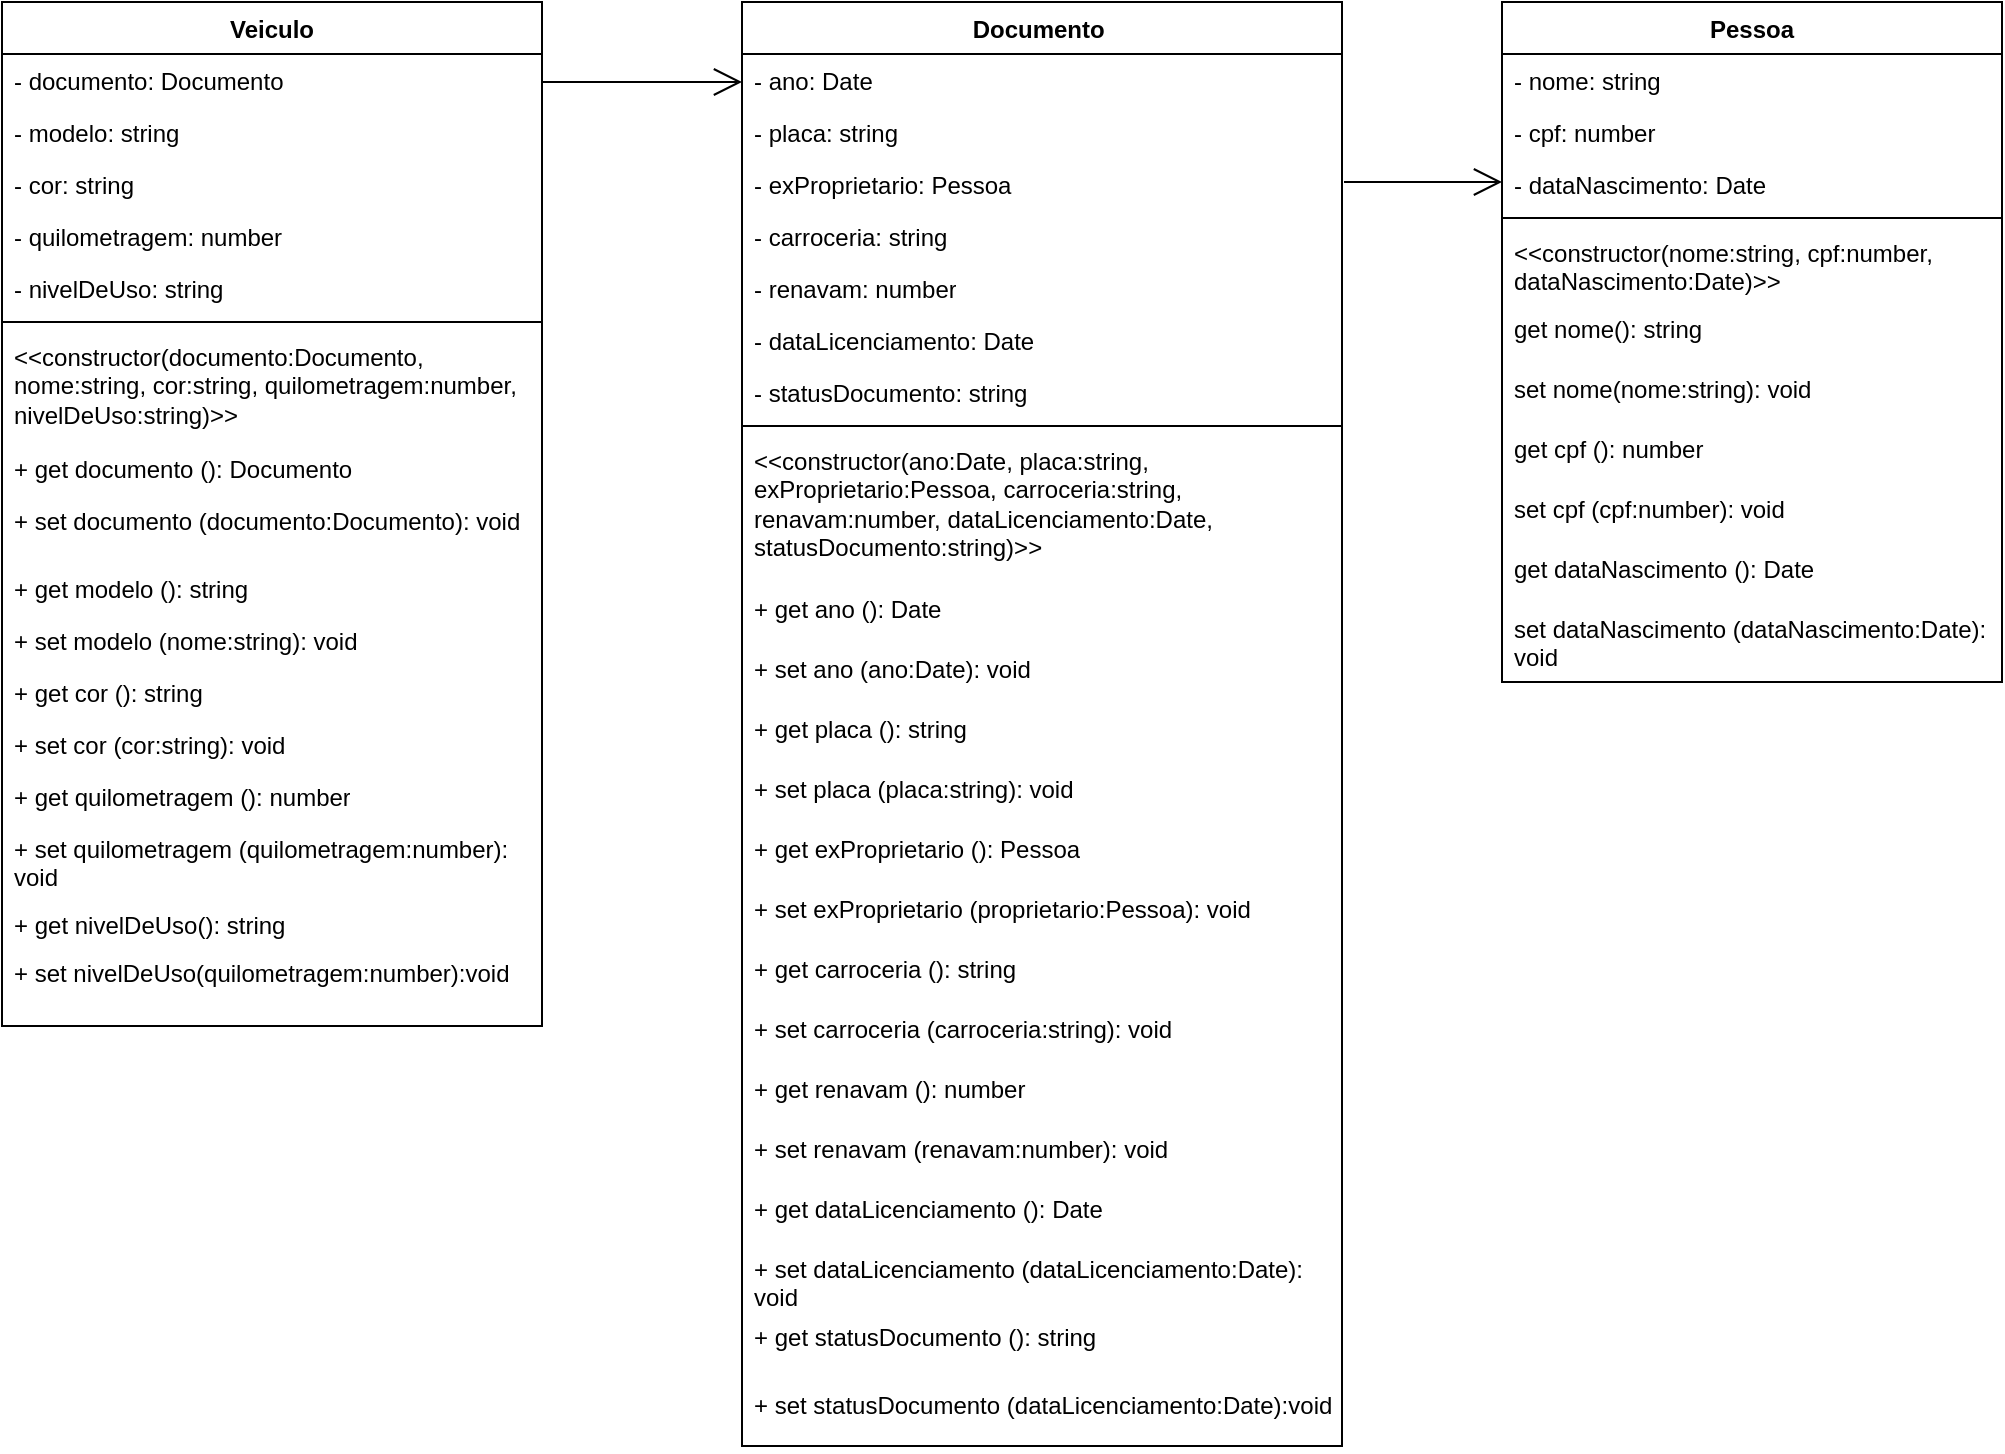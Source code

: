 <mxfile version="24.7.6">
  <diagram name="Página-1" id="8443G0tlQPNj0J5AXrSe">
    <mxGraphModel grid="1" page="1" gridSize="10" guides="1" tooltips="1" connect="1" arrows="1" fold="1" pageScale="1" pageWidth="827" pageHeight="1169" math="0" shadow="0">
      <root>
        <mxCell id="0" />
        <mxCell id="1" parent="0" />
        <mxCell id="ZvvEH4v_ERh73LIp9Av0-1" value="Veiculo" style="swimlane;fontStyle=1;align=center;verticalAlign=top;childLayout=stackLayout;horizontal=1;startSize=26;horizontalStack=0;resizeParent=1;resizeParentMax=0;resizeLast=0;collapsible=1;marginBottom=0;whiteSpace=wrap;html=1;" vertex="1" parent="1">
          <mxGeometry x="250" y="300" width="270" height="512" as="geometry" />
        </mxCell>
        <mxCell id="ZvvEH4v_ERh73LIp9Av0-29" value="- documento: Documento" style="text;strokeColor=none;fillColor=none;align=left;verticalAlign=top;spacingLeft=4;spacingRight=4;overflow=hidden;rotatable=0;points=[[0,0.5],[1,0.5]];portConstraint=eastwest;whiteSpace=wrap;html=1;" vertex="1" parent="ZvvEH4v_ERh73LIp9Av0-1">
          <mxGeometry y="26" width="270" height="26" as="geometry" />
        </mxCell>
        <mxCell id="ZvvEH4v_ERh73LIp9Av0-2" value="- modelo: string" style="text;strokeColor=none;fillColor=none;align=left;verticalAlign=top;spacingLeft=4;spacingRight=4;overflow=hidden;rotatable=0;points=[[0,0.5],[1,0.5]];portConstraint=eastwest;whiteSpace=wrap;html=1;" vertex="1" parent="ZvvEH4v_ERh73LIp9Av0-1">
          <mxGeometry y="52" width="270" height="26" as="geometry" />
        </mxCell>
        <mxCell id="ZvvEH4v_ERh73LIp9Av0-6" value="- cor: string" style="text;strokeColor=none;fillColor=none;align=left;verticalAlign=top;spacingLeft=4;spacingRight=4;overflow=hidden;rotatable=0;points=[[0,0.5],[1,0.5]];portConstraint=eastwest;whiteSpace=wrap;html=1;" vertex="1" parent="ZvvEH4v_ERh73LIp9Av0-1">
          <mxGeometry y="78" width="270" height="26" as="geometry" />
        </mxCell>
        <mxCell id="ZvvEH4v_ERh73LIp9Av0-8" value="- quilometragem: number" style="text;strokeColor=none;fillColor=none;align=left;verticalAlign=top;spacingLeft=4;spacingRight=4;overflow=hidden;rotatable=0;points=[[0,0.5],[1,0.5]];portConstraint=eastwest;whiteSpace=wrap;html=1;" vertex="1" parent="ZvvEH4v_ERh73LIp9Av0-1">
          <mxGeometry y="104" width="270" height="26" as="geometry" />
        </mxCell>
        <mxCell id="OlBhLzhZBzUTTOisRNGU-1" value="- nivelDeUso: string" style="text;strokeColor=none;fillColor=none;align=left;verticalAlign=top;spacingLeft=4;spacingRight=4;overflow=hidden;rotatable=0;points=[[0,0.5],[1,0.5]];portConstraint=eastwest;whiteSpace=wrap;html=1;" vertex="1" parent="ZvvEH4v_ERh73LIp9Av0-1">
          <mxGeometry y="130" width="270" height="26" as="geometry" />
        </mxCell>
        <mxCell id="ZvvEH4v_ERh73LIp9Av0-3" value="" style="line;strokeWidth=1;fillColor=none;align=left;verticalAlign=middle;spacingTop=-1;spacingLeft=3;spacingRight=3;rotatable=0;labelPosition=right;points=[];portConstraint=eastwest;strokeColor=inherit;" vertex="1" parent="ZvvEH4v_ERh73LIp9Av0-1">
          <mxGeometry y="156" width="270" height="8" as="geometry" />
        </mxCell>
        <mxCell id="ZvvEH4v_ERh73LIp9Av0-4" value="&amp;lt;&amp;lt;constructor(documento:Documento, nome:string, cor:string, quilometragem:number, nivelDeUso:string)&amp;gt;&amp;gt;" style="text;strokeColor=none;fillColor=none;align=left;verticalAlign=top;spacingLeft=4;spacingRight=4;overflow=hidden;rotatable=0;points=[[0,0.5],[1,0.5]];portConstraint=eastwest;whiteSpace=wrap;html=1;" vertex="1" parent="ZvvEH4v_ERh73LIp9Av0-1">
          <mxGeometry y="164" width="270" height="56" as="geometry" />
        </mxCell>
        <mxCell id="ZvvEH4v_ERh73LIp9Av0-30" value="+ get documento (): Documento" style="text;strokeColor=none;fillColor=none;align=left;verticalAlign=top;spacingLeft=4;spacingRight=4;overflow=hidden;rotatable=0;points=[[0,0.5],[1,0.5]];portConstraint=eastwest;whiteSpace=wrap;html=1;" vertex="1" parent="ZvvEH4v_ERh73LIp9Av0-1">
          <mxGeometry y="220" width="270" height="26" as="geometry" />
        </mxCell>
        <mxCell id="ZvvEH4v_ERh73LIp9Av0-31" value="+ set documento (documento:Documento): void" style="text;strokeColor=none;fillColor=none;align=left;verticalAlign=top;spacingLeft=4;spacingRight=4;overflow=hidden;rotatable=0;points=[[0,0.5],[1,0.5]];portConstraint=eastwest;whiteSpace=wrap;html=1;" vertex="1" parent="ZvvEH4v_ERh73LIp9Av0-1">
          <mxGeometry y="246" width="270" height="34" as="geometry" />
        </mxCell>
        <mxCell id="ZvvEH4v_ERh73LIp9Av0-10" value="+ get modelo (): string" style="text;strokeColor=none;fillColor=none;align=left;verticalAlign=top;spacingLeft=4;spacingRight=4;overflow=hidden;rotatable=0;points=[[0,0.5],[1,0.5]];portConstraint=eastwest;whiteSpace=wrap;html=1;" vertex="1" parent="ZvvEH4v_ERh73LIp9Av0-1">
          <mxGeometry y="280" width="270" height="26" as="geometry" />
        </mxCell>
        <mxCell id="ZvvEH4v_ERh73LIp9Av0-11" value="+ set modelo (nome:string): void" style="text;strokeColor=none;fillColor=none;align=left;verticalAlign=top;spacingLeft=4;spacingRight=4;overflow=hidden;rotatable=0;points=[[0,0.5],[1,0.5]];portConstraint=eastwest;whiteSpace=wrap;html=1;" vertex="1" parent="ZvvEH4v_ERh73LIp9Av0-1">
          <mxGeometry y="306" width="270" height="26" as="geometry" />
        </mxCell>
        <mxCell id="ZvvEH4v_ERh73LIp9Av0-32" value="+ get cor (): string" style="text;strokeColor=none;fillColor=none;align=left;verticalAlign=top;spacingLeft=4;spacingRight=4;overflow=hidden;rotatable=0;points=[[0,0.5],[1,0.5]];portConstraint=eastwest;whiteSpace=wrap;html=1;" vertex="1" parent="ZvvEH4v_ERh73LIp9Av0-1">
          <mxGeometry y="332" width="270" height="26" as="geometry" />
        </mxCell>
        <mxCell id="ZvvEH4v_ERh73LIp9Av0-33" value="+ set cor (cor:string): void" style="text;strokeColor=none;fillColor=none;align=left;verticalAlign=top;spacingLeft=4;spacingRight=4;overflow=hidden;rotatable=0;points=[[0,0.5],[1,0.5]];portConstraint=eastwest;whiteSpace=wrap;html=1;" vertex="1" parent="ZvvEH4v_ERh73LIp9Av0-1">
          <mxGeometry y="358" width="270" height="26" as="geometry" />
        </mxCell>
        <mxCell id="ZvvEH4v_ERh73LIp9Av0-34" value="+ get quilometragem (): number" style="text;strokeColor=none;fillColor=none;align=left;verticalAlign=top;spacingLeft=4;spacingRight=4;overflow=hidden;rotatable=0;points=[[0,0.5],[1,0.5]];portConstraint=eastwest;whiteSpace=wrap;html=1;" vertex="1" parent="ZvvEH4v_ERh73LIp9Av0-1">
          <mxGeometry y="384" width="270" height="26" as="geometry" />
        </mxCell>
        <mxCell id="ZvvEH4v_ERh73LIp9Av0-35" value="+ set quilometragem (quilometragem:number): void" style="text;strokeColor=none;fillColor=none;align=left;verticalAlign=top;spacingLeft=4;spacingRight=4;overflow=hidden;rotatable=0;points=[[0,0.5],[1,0.5]];portConstraint=eastwest;whiteSpace=wrap;html=1;" vertex="1" parent="ZvvEH4v_ERh73LIp9Av0-1">
          <mxGeometry y="410" width="270" height="38" as="geometry" />
        </mxCell>
        <mxCell id="OlBhLzhZBzUTTOisRNGU-2" value="+ get nivelDeUso(): string" style="text;strokeColor=none;fillColor=none;align=left;verticalAlign=top;spacingLeft=4;spacingRight=4;overflow=hidden;rotatable=0;points=[[0,0.5],[1,0.5]];portConstraint=eastwest;whiteSpace=wrap;html=1;" vertex="1" parent="ZvvEH4v_ERh73LIp9Av0-1">
          <mxGeometry y="448" width="270" height="24" as="geometry" />
        </mxCell>
        <mxCell id="OlBhLzhZBzUTTOisRNGU-3" value="+ set nivelDeUso(quilometragem:number):void" style="text;strokeColor=none;fillColor=none;align=left;verticalAlign=top;spacingLeft=4;spacingRight=4;overflow=hidden;rotatable=0;points=[[0,0.5],[1,0.5]];portConstraint=eastwest;whiteSpace=wrap;html=1;" vertex="1" parent="ZvvEH4v_ERh73LIp9Av0-1">
          <mxGeometry y="472" width="270" height="40" as="geometry" />
        </mxCell>
        <mxCell id="ZvvEH4v_ERh73LIp9Av0-15" value="Documento&amp;nbsp;" style="swimlane;fontStyle=1;align=center;verticalAlign=top;childLayout=stackLayout;horizontal=1;startSize=26;horizontalStack=0;resizeParent=1;resizeParentMax=0;resizeLast=0;collapsible=1;marginBottom=0;whiteSpace=wrap;html=1;" vertex="1" parent="1">
          <mxGeometry x="620" y="300" width="300" height="722" as="geometry" />
        </mxCell>
        <mxCell id="ZvvEH4v_ERh73LIp9Av0-16" value="- ano: Date" style="text;strokeColor=none;fillColor=none;align=left;verticalAlign=top;spacingLeft=4;spacingRight=4;overflow=hidden;rotatable=0;points=[[0,0.5],[1,0.5]];portConstraint=eastwest;whiteSpace=wrap;html=1;" vertex="1" parent="ZvvEH4v_ERh73LIp9Av0-15">
          <mxGeometry y="26" width="300" height="26" as="geometry" />
        </mxCell>
        <mxCell id="ZvvEH4v_ERh73LIp9Av0-19" value="- placa: string" style="text;strokeColor=none;fillColor=none;align=left;verticalAlign=top;spacingLeft=4;spacingRight=4;overflow=hidden;rotatable=0;points=[[0,0.5],[1,0.5]];portConstraint=eastwest;whiteSpace=wrap;html=1;" vertex="1" parent="ZvvEH4v_ERh73LIp9Av0-15">
          <mxGeometry y="52" width="300" height="26" as="geometry" />
        </mxCell>
        <mxCell id="ZvvEH4v_ERh73LIp9Av0-20" value="- exProprietario: Pessoa" style="text;strokeColor=none;fillColor=none;align=left;verticalAlign=top;spacingLeft=4;spacingRight=4;overflow=hidden;rotatable=0;points=[[0,0.5],[1,0.5]];portConstraint=eastwest;whiteSpace=wrap;html=1;" vertex="1" parent="ZvvEH4v_ERh73LIp9Av0-15">
          <mxGeometry y="78" width="300" height="26" as="geometry" />
        </mxCell>
        <mxCell id="ZvvEH4v_ERh73LIp9Av0-21" value="- carroceria: string" style="text;strokeColor=none;fillColor=none;align=left;verticalAlign=top;spacingLeft=4;spacingRight=4;overflow=hidden;rotatable=0;points=[[0,0.5],[1,0.5]];portConstraint=eastwest;whiteSpace=wrap;html=1;" vertex="1" parent="ZvvEH4v_ERh73LIp9Av0-15">
          <mxGeometry y="104" width="300" height="26" as="geometry" />
        </mxCell>
        <mxCell id="ZvvEH4v_ERh73LIp9Av0-22" value="- renavam: number" style="text;strokeColor=none;fillColor=none;align=left;verticalAlign=top;spacingLeft=4;spacingRight=4;overflow=hidden;rotatable=0;points=[[0,0.5],[1,0.5]];portConstraint=eastwest;whiteSpace=wrap;html=1;" vertex="1" parent="ZvvEH4v_ERh73LIp9Av0-15">
          <mxGeometry y="130" width="300" height="26" as="geometry" />
        </mxCell>
        <mxCell id="ZvvEH4v_ERh73LIp9Av0-61" value="- dataLicenciamento: Date" style="text;strokeColor=none;fillColor=none;align=left;verticalAlign=top;spacingLeft=4;spacingRight=4;overflow=hidden;rotatable=0;points=[[0,0.5],[1,0.5]];portConstraint=eastwest;whiteSpace=wrap;html=1;" vertex="1" parent="ZvvEH4v_ERh73LIp9Av0-15">
          <mxGeometry y="156" width="300" height="26" as="geometry" />
        </mxCell>
        <mxCell id="OlBhLzhZBzUTTOisRNGU-4" value="- statusDocumento: string" style="text;strokeColor=none;fillColor=none;align=left;verticalAlign=top;spacingLeft=4;spacingRight=4;overflow=hidden;rotatable=0;points=[[0,0.5],[1,0.5]];portConstraint=eastwest;whiteSpace=wrap;html=1;" vertex="1" parent="ZvvEH4v_ERh73LIp9Av0-15">
          <mxGeometry y="182" width="300" height="26" as="geometry" />
        </mxCell>
        <mxCell id="ZvvEH4v_ERh73LIp9Av0-17" value="" style="line;strokeWidth=1;fillColor=none;align=left;verticalAlign=middle;spacingTop=-1;spacingLeft=3;spacingRight=3;rotatable=0;labelPosition=right;points=[];portConstraint=eastwest;strokeColor=inherit;" vertex="1" parent="ZvvEH4v_ERh73LIp9Av0-15">
          <mxGeometry y="208" width="300" height="8" as="geometry" />
        </mxCell>
        <mxCell id="ZvvEH4v_ERh73LIp9Av0-18" value="&amp;lt;&amp;lt;constructor(ano:Date, placa:string, exProprietario:Pessoa, carroceria:string, renavam:number, dataLicenciamento:Date, statusDocumento:string)&amp;gt;&amp;gt;" style="text;strokeColor=none;fillColor=none;align=left;verticalAlign=top;spacingLeft=4;spacingRight=4;overflow=hidden;rotatable=0;points=[[0,0.5],[1,0.5]];portConstraint=eastwest;whiteSpace=wrap;html=1;" vertex="1" parent="ZvvEH4v_ERh73LIp9Av0-15">
          <mxGeometry y="216" width="300" height="74" as="geometry" />
        </mxCell>
        <mxCell id="ZvvEH4v_ERh73LIp9Av0-36" value="+ get ano (): Date" style="text;strokeColor=none;fillColor=none;align=left;verticalAlign=top;spacingLeft=4;spacingRight=4;overflow=hidden;rotatable=0;points=[[0,0.5],[1,0.5]];portConstraint=eastwest;whiteSpace=wrap;html=1;" vertex="1" parent="ZvvEH4v_ERh73LIp9Av0-15">
          <mxGeometry y="290" width="300" height="30" as="geometry" />
        </mxCell>
        <mxCell id="ZvvEH4v_ERh73LIp9Av0-37" value="+ set ano (ano:Date): void" style="text;strokeColor=none;fillColor=none;align=left;verticalAlign=top;spacingLeft=4;spacingRight=4;overflow=hidden;rotatable=0;points=[[0,0.5],[1,0.5]];portConstraint=eastwest;whiteSpace=wrap;html=1;" vertex="1" parent="ZvvEH4v_ERh73LIp9Av0-15">
          <mxGeometry y="320" width="300" height="30" as="geometry" />
        </mxCell>
        <mxCell id="ZvvEH4v_ERh73LIp9Av0-38" value="+ get placa (): string" style="text;strokeColor=none;fillColor=none;align=left;verticalAlign=top;spacingLeft=4;spacingRight=4;overflow=hidden;rotatable=0;points=[[0,0.5],[1,0.5]];portConstraint=eastwest;whiteSpace=wrap;html=1;" vertex="1" parent="ZvvEH4v_ERh73LIp9Av0-15">
          <mxGeometry y="350" width="300" height="30" as="geometry" />
        </mxCell>
        <mxCell id="ZvvEH4v_ERh73LIp9Av0-39" value="+ set placa (placa:string): void" style="text;strokeColor=none;fillColor=none;align=left;verticalAlign=top;spacingLeft=4;spacingRight=4;overflow=hidden;rotatable=0;points=[[0,0.5],[1,0.5]];portConstraint=eastwest;whiteSpace=wrap;html=1;" vertex="1" parent="ZvvEH4v_ERh73LIp9Av0-15">
          <mxGeometry y="380" width="300" height="30" as="geometry" />
        </mxCell>
        <mxCell id="ZvvEH4v_ERh73LIp9Av0-40" value="+ get exProprietario (): Pessoa" style="text;strokeColor=none;fillColor=none;align=left;verticalAlign=top;spacingLeft=4;spacingRight=4;overflow=hidden;rotatable=0;points=[[0,0.5],[1,0.5]];portConstraint=eastwest;whiteSpace=wrap;html=1;" vertex="1" parent="ZvvEH4v_ERh73LIp9Av0-15">
          <mxGeometry y="410" width="300" height="30" as="geometry" />
        </mxCell>
        <mxCell id="ZvvEH4v_ERh73LIp9Av0-41" value="+ set exProprietario (proprietario:Pessoa): void" style="text;strokeColor=none;fillColor=none;align=left;verticalAlign=top;spacingLeft=4;spacingRight=4;overflow=hidden;rotatable=0;points=[[0,0.5],[1,0.5]];portConstraint=eastwest;whiteSpace=wrap;html=1;" vertex="1" parent="ZvvEH4v_ERh73LIp9Av0-15">
          <mxGeometry y="440" width="300" height="30" as="geometry" />
        </mxCell>
        <mxCell id="ZvvEH4v_ERh73LIp9Av0-42" value="+ get carroceria (): string" style="text;strokeColor=none;fillColor=none;align=left;verticalAlign=top;spacingLeft=4;spacingRight=4;overflow=hidden;rotatable=0;points=[[0,0.5],[1,0.5]];portConstraint=eastwest;whiteSpace=wrap;html=1;" vertex="1" parent="ZvvEH4v_ERh73LIp9Av0-15">
          <mxGeometry y="470" width="300" height="30" as="geometry" />
        </mxCell>
        <mxCell id="ZvvEH4v_ERh73LIp9Av0-43" value="+ set carroceria (carroceria:string): void" style="text;strokeColor=none;fillColor=none;align=left;verticalAlign=top;spacingLeft=4;spacingRight=4;overflow=hidden;rotatable=0;points=[[0,0.5],[1,0.5]];portConstraint=eastwest;whiteSpace=wrap;html=1;" vertex="1" parent="ZvvEH4v_ERh73LIp9Av0-15">
          <mxGeometry y="500" width="300" height="30" as="geometry" />
        </mxCell>
        <mxCell id="ZvvEH4v_ERh73LIp9Av0-44" value="+ get renavam (): number" style="text;strokeColor=none;fillColor=none;align=left;verticalAlign=top;spacingLeft=4;spacingRight=4;overflow=hidden;rotatable=0;points=[[0,0.5],[1,0.5]];portConstraint=eastwest;whiteSpace=wrap;html=1;" vertex="1" parent="ZvvEH4v_ERh73LIp9Av0-15">
          <mxGeometry y="530" width="300" height="30" as="geometry" />
        </mxCell>
        <mxCell id="ZvvEH4v_ERh73LIp9Av0-45" value="+ set renavam (renavam:number): void" style="text;strokeColor=none;fillColor=none;align=left;verticalAlign=top;spacingLeft=4;spacingRight=4;overflow=hidden;rotatable=0;points=[[0,0.5],[1,0.5]];portConstraint=eastwest;whiteSpace=wrap;html=1;" vertex="1" parent="ZvvEH4v_ERh73LIp9Av0-15">
          <mxGeometry y="560" width="300" height="30" as="geometry" />
        </mxCell>
        <mxCell id="ZvvEH4v_ERh73LIp9Av0-62" value="+ get dataLicenciamento (): Date" style="text;strokeColor=none;fillColor=none;align=left;verticalAlign=top;spacingLeft=4;spacingRight=4;overflow=hidden;rotatable=0;points=[[0,0.5],[1,0.5]];portConstraint=eastwest;whiteSpace=wrap;html=1;" vertex="1" parent="ZvvEH4v_ERh73LIp9Av0-15">
          <mxGeometry y="590" width="300" height="30" as="geometry" />
        </mxCell>
        <mxCell id="ZvvEH4v_ERh73LIp9Av0-63" value="+ set dataLicenciamento (dataLicenciamento:Date): void" style="text;strokeColor=none;fillColor=none;align=left;verticalAlign=top;spacingLeft=4;spacingRight=4;overflow=hidden;rotatable=0;points=[[0,0.5],[1,0.5]];portConstraint=eastwest;whiteSpace=wrap;html=1;" vertex="1" parent="ZvvEH4v_ERh73LIp9Av0-15">
          <mxGeometry y="620" width="300" height="34" as="geometry" />
        </mxCell>
        <mxCell id="OlBhLzhZBzUTTOisRNGU-5" value="+ get statusDocumento (): string" style="text;strokeColor=none;fillColor=none;align=left;verticalAlign=top;spacingLeft=4;spacingRight=4;overflow=hidden;rotatable=0;points=[[0,0.5],[1,0.5]];portConstraint=eastwest;whiteSpace=wrap;html=1;" vertex="1" parent="ZvvEH4v_ERh73LIp9Av0-15">
          <mxGeometry y="654" width="300" height="34" as="geometry" />
        </mxCell>
        <mxCell id="OlBhLzhZBzUTTOisRNGU-6" value="+ set statusDocumento (dataLicenciamento:Date):void" style="text;strokeColor=none;fillColor=none;align=left;verticalAlign=top;spacingLeft=4;spacingRight=4;overflow=hidden;rotatable=0;points=[[0,0.5],[1,0.5]];portConstraint=eastwest;whiteSpace=wrap;html=1;" vertex="1" parent="ZvvEH4v_ERh73LIp9Av0-15">
          <mxGeometry y="688" width="300" height="34" as="geometry" />
        </mxCell>
        <mxCell id="ZvvEH4v_ERh73LIp9Av0-23" value="Pessoa" style="swimlane;fontStyle=1;align=center;verticalAlign=top;childLayout=stackLayout;horizontal=1;startSize=26;horizontalStack=0;resizeParent=1;resizeParentMax=0;resizeLast=0;collapsible=1;marginBottom=0;whiteSpace=wrap;html=1;" vertex="1" parent="1">
          <mxGeometry x="1000" y="300" width="250" height="340" as="geometry" />
        </mxCell>
        <mxCell id="ZvvEH4v_ERh73LIp9Av0-24" value="- nome: string" style="text;strokeColor=none;fillColor=none;align=left;verticalAlign=top;spacingLeft=4;spacingRight=4;overflow=hidden;rotatable=0;points=[[0,0.5],[1,0.5]];portConstraint=eastwest;whiteSpace=wrap;html=1;" vertex="1" parent="ZvvEH4v_ERh73LIp9Av0-23">
          <mxGeometry y="26" width="250" height="26" as="geometry" />
        </mxCell>
        <mxCell id="ZvvEH4v_ERh73LIp9Av0-27" value="- cpf: number" style="text;strokeColor=none;fillColor=none;align=left;verticalAlign=top;spacingLeft=4;spacingRight=4;overflow=hidden;rotatable=0;points=[[0,0.5],[1,0.5]];portConstraint=eastwest;whiteSpace=wrap;html=1;" vertex="1" parent="ZvvEH4v_ERh73LIp9Av0-23">
          <mxGeometry y="52" width="250" height="26" as="geometry" />
        </mxCell>
        <mxCell id="ZvvEH4v_ERh73LIp9Av0-28" value="- dataNascimento: Date" style="text;strokeColor=none;fillColor=none;align=left;verticalAlign=top;spacingLeft=4;spacingRight=4;overflow=hidden;rotatable=0;points=[[0,0.5],[1,0.5]];portConstraint=eastwest;whiteSpace=wrap;html=1;" vertex="1" parent="ZvvEH4v_ERh73LIp9Av0-23">
          <mxGeometry y="78" width="250" height="26" as="geometry" />
        </mxCell>
        <mxCell id="ZvvEH4v_ERh73LIp9Av0-25" value="" style="line;strokeWidth=1;fillColor=none;align=left;verticalAlign=middle;spacingTop=-1;spacingLeft=3;spacingRight=3;rotatable=0;labelPosition=right;points=[];portConstraint=eastwest;strokeColor=inherit;" vertex="1" parent="ZvvEH4v_ERh73LIp9Av0-23">
          <mxGeometry y="104" width="250" height="8" as="geometry" />
        </mxCell>
        <mxCell id="ZvvEH4v_ERh73LIp9Av0-26" value="&amp;lt;&amp;lt;constructor(nome:string, cpf:number, dataNascimento:Date)&amp;gt;&amp;gt;" style="text;strokeColor=none;fillColor=none;align=left;verticalAlign=top;spacingLeft=4;spacingRight=4;overflow=hidden;rotatable=0;points=[[0,0.5],[1,0.5]];portConstraint=eastwest;whiteSpace=wrap;html=1;" vertex="1" parent="ZvvEH4v_ERh73LIp9Av0-23">
          <mxGeometry y="112" width="250" height="38" as="geometry" />
        </mxCell>
        <mxCell id="ZvvEH4v_ERh73LIp9Av0-46" value="get nome(): string" style="text;strokeColor=none;fillColor=none;align=left;verticalAlign=top;spacingLeft=4;spacingRight=4;overflow=hidden;rotatable=0;points=[[0,0.5],[1,0.5]];portConstraint=eastwest;whiteSpace=wrap;html=1;" vertex="1" parent="ZvvEH4v_ERh73LIp9Av0-23">
          <mxGeometry y="150" width="250" height="30" as="geometry" />
        </mxCell>
        <mxCell id="ZvvEH4v_ERh73LIp9Av0-47" value="set nome(nome:string): void" style="text;strokeColor=none;fillColor=none;align=left;verticalAlign=top;spacingLeft=4;spacingRight=4;overflow=hidden;rotatable=0;points=[[0,0.5],[1,0.5]];portConstraint=eastwest;whiteSpace=wrap;html=1;" vertex="1" parent="ZvvEH4v_ERh73LIp9Av0-23">
          <mxGeometry y="180" width="250" height="30" as="geometry" />
        </mxCell>
        <mxCell id="ZvvEH4v_ERh73LIp9Av0-48" value="get cpf (): number" style="text;strokeColor=none;fillColor=none;align=left;verticalAlign=top;spacingLeft=4;spacingRight=4;overflow=hidden;rotatable=0;points=[[0,0.5],[1,0.5]];portConstraint=eastwest;whiteSpace=wrap;html=1;" vertex="1" parent="ZvvEH4v_ERh73LIp9Av0-23">
          <mxGeometry y="210" width="250" height="30" as="geometry" />
        </mxCell>
        <mxCell id="ZvvEH4v_ERh73LIp9Av0-49" value="set cpf (cpf:number): void" style="text;strokeColor=none;fillColor=none;align=left;verticalAlign=top;spacingLeft=4;spacingRight=4;overflow=hidden;rotatable=0;points=[[0,0.5],[1,0.5]];portConstraint=eastwest;whiteSpace=wrap;html=1;" vertex="1" parent="ZvvEH4v_ERh73LIp9Av0-23">
          <mxGeometry y="240" width="250" height="30" as="geometry" />
        </mxCell>
        <mxCell id="ZvvEH4v_ERh73LIp9Av0-50" value="get dataNascimento (): Date" style="text;strokeColor=none;fillColor=none;align=left;verticalAlign=top;spacingLeft=4;spacingRight=4;overflow=hidden;rotatable=0;points=[[0,0.5],[1,0.5]];portConstraint=eastwest;whiteSpace=wrap;html=1;" vertex="1" parent="ZvvEH4v_ERh73LIp9Av0-23">
          <mxGeometry y="270" width="250" height="30" as="geometry" />
        </mxCell>
        <mxCell id="ZvvEH4v_ERh73LIp9Av0-51" value="set dataNascimento (dataNascimento:Date): void" style="text;strokeColor=none;fillColor=none;align=left;verticalAlign=top;spacingLeft=4;spacingRight=4;overflow=hidden;rotatable=0;points=[[0,0.5],[1,0.5]];portConstraint=eastwest;whiteSpace=wrap;html=1;" vertex="1" parent="ZvvEH4v_ERh73LIp9Av0-23">
          <mxGeometry y="300" width="250" height="40" as="geometry" />
        </mxCell>
        <mxCell id="ZvvEH4v_ERh73LIp9Av0-52" value="" style="endArrow=open;endFill=1;endSize=12;html=1;rounded=0;" edge="1" parent="1">
          <mxGeometry width="160" relative="1" as="geometry">
            <mxPoint x="520" y="340" as="sourcePoint" />
            <mxPoint x="620" y="340" as="targetPoint" />
          </mxGeometry>
        </mxCell>
        <mxCell id="ZvvEH4v_ERh73LIp9Av0-53" value="" style="endArrow=open;endFill=1;endSize=12;html=1;rounded=0;entryX=-0.004;entryY=0.846;entryDx=0;entryDy=0;entryPerimeter=0;" edge="1" parent="1">
          <mxGeometry width="160" relative="1" as="geometry">
            <mxPoint x="921" y="390" as="sourcePoint" />
            <mxPoint x="1000" y="389.996" as="targetPoint" />
          </mxGeometry>
        </mxCell>
      </root>
    </mxGraphModel>
  </diagram>
</mxfile>
